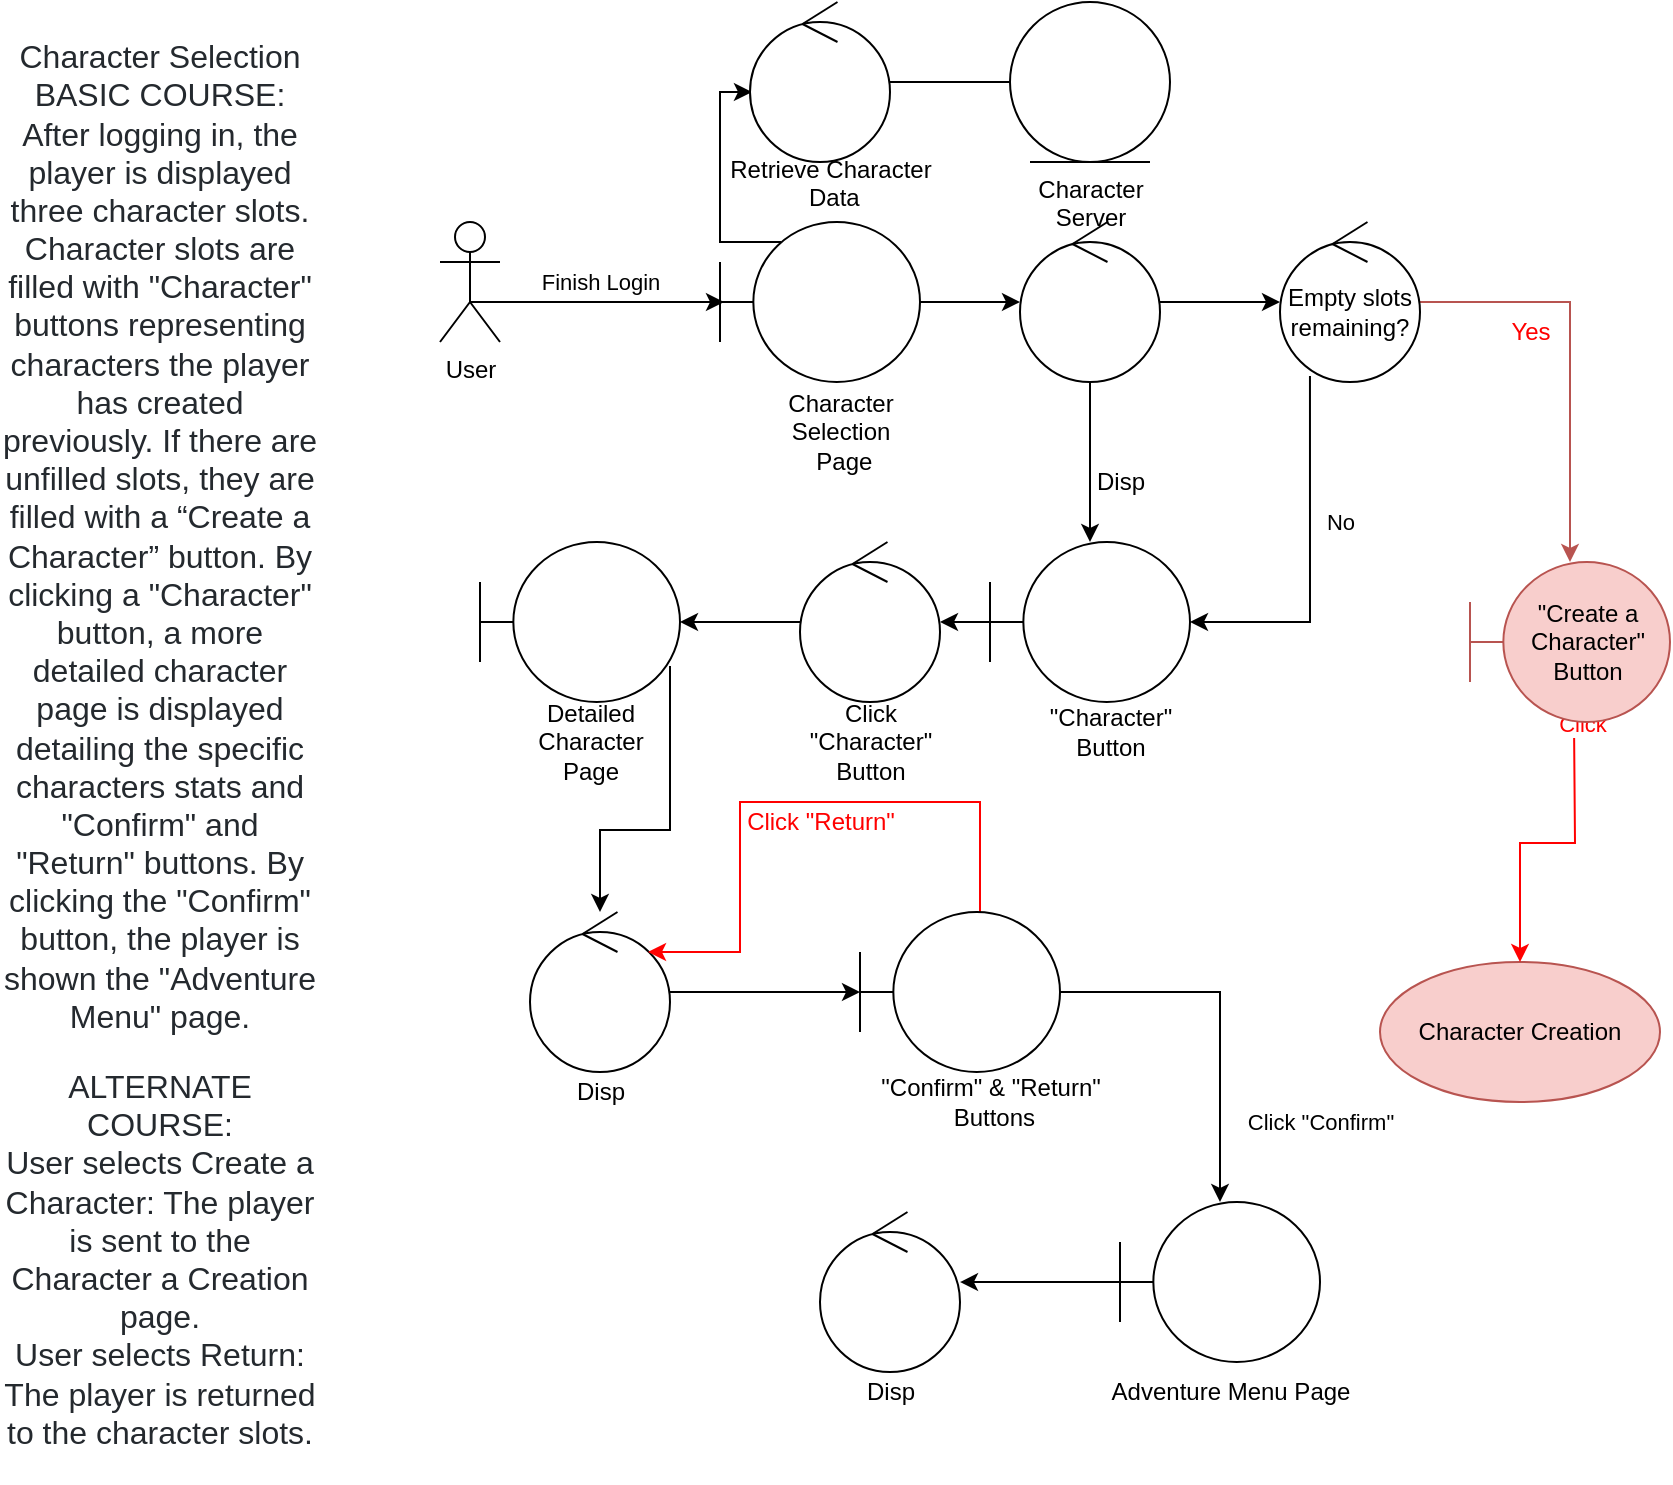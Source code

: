 <mxfile version="12.6.5" type="google"><diagram id="TLZ9YGL_y1dEbtrswzHk" name="Page-1"><mxGraphModel dx="1408" dy="748" grid="1" gridSize="10" guides="1" tooltips="1" connect="1" arrows="1" fold="1" page="1" pageScale="1" pageWidth="850" pageHeight="1100" math="0" shadow="0"><root><mxCell id="0"/><mxCell id="1" parent="0"/><mxCell id="G69qs1UezpssEq-hhZL3-1" value="User" style="shape=umlActor;verticalLabelPosition=bottom;labelBackgroundColor=#ffffff;verticalAlign=top;html=1;outlineConnect=0;" parent="1" vertex="1"><mxGeometry x="230" y="110" width="30" height="60" as="geometry"/></mxCell><mxCell id="G69qs1UezpssEq-hhZL3-20" value="Finish Login" style="edgeStyle=orthogonalEdgeStyle;rounded=0;orthogonalLoop=1;jettySize=auto;html=1;entryX=0.02;entryY=0.5;entryDx=0;entryDy=0;entryPerimeter=0;endArrow=classic;endFill=1;exitX=0.5;exitY=0.5;exitDx=0;exitDy=0;exitPerimeter=0;" parent="1" source="G69qs1UezpssEq-hhZL3-1" target="G69qs1UezpssEq-hhZL3-17" edge="1"><mxGeometry x="0.095" y="10" relative="1" as="geometry"><mxPoint x="480" y="115" as="sourcePoint"/><Array as="points"><mxPoint x="245" y="150"/></Array><mxPoint as="offset"/></mxGeometry></mxCell><mxCell id="YOZE_iDe2Q_MyWNg4tt9-4" style="edgeStyle=orthogonalEdgeStyle;rounded=0;orthogonalLoop=1;jettySize=auto;html=1;endArrow=classic;endFill=1;" edge="1" parent="1" source="G69qs1UezpssEq-hhZL3-17" target="G69qs1UezpssEq-hhZL3-21"><mxGeometry relative="1" as="geometry"/></mxCell><mxCell id="YOZE_iDe2Q_MyWNg4tt9-27" style="edgeStyle=orthogonalEdgeStyle;rounded=0;orthogonalLoop=1;jettySize=auto;html=1;endArrow=classic;endFill=1;exitX=0.3;exitY=0.163;exitDx=0;exitDy=0;exitPerimeter=0;entryX=0.014;entryY=0.563;entryDx=0;entryDy=0;entryPerimeter=0;" edge="1" parent="1" source="G69qs1UezpssEq-hhZL3-17" target="YOZE_iDe2Q_MyWNg4tt9-26"><mxGeometry relative="1" as="geometry"><mxPoint x="370" y="80" as="targetPoint"/><Array as="points"><mxPoint x="400" y="120"/><mxPoint x="370" y="120"/><mxPoint x="370" y="45"/></Array></mxGeometry></mxCell><mxCell id="G69qs1UezpssEq-hhZL3-17" value="" style="shape=umlBoundary;whiteSpace=wrap;html=1;" parent="1" vertex="1"><mxGeometry x="370" y="110" width="100" height="80" as="geometry"/></mxCell><mxCell id="YOZE_iDe2Q_MyWNg4tt9-13" value="" style="edgeStyle=orthogonalEdgeStyle;rounded=0;orthogonalLoop=1;jettySize=auto;html=1;endArrow=classic;endFill=1;" edge="1" parent="1" source="G69qs1UezpssEq-hhZL3-21" target="YOZE_iDe2Q_MyWNg4tt9-12"><mxGeometry relative="1" as="geometry"/></mxCell><mxCell id="YOZE_iDe2Q_MyWNg4tt9-54" style="edgeStyle=orthogonalEdgeStyle;rounded=0;orthogonalLoop=1;jettySize=auto;html=1;endArrow=classic;endFill=1;strokeColor=#000000;fontColor=#000000;" edge="1" parent="1" source="G69qs1UezpssEq-hhZL3-21" target="YOZE_iDe2Q_MyWNg4tt9-36"><mxGeometry relative="1" as="geometry"/></mxCell><mxCell id="G69qs1UezpssEq-hhZL3-21" value="" style="ellipse;shape=umlControl;whiteSpace=wrap;html=1;" parent="1" vertex="1"><mxGeometry x="520" y="110" width="70" height="80" as="geometry"/></mxCell><mxCell id="YOZE_iDe2Q_MyWNg4tt9-21" value="No" style="edgeStyle=orthogonalEdgeStyle;rounded=0;orthogonalLoop=1;jettySize=auto;html=1;endArrow=classic;endFill=1;exitX=0.214;exitY=0.963;exitDx=0;exitDy=0;exitPerimeter=0;" edge="1" parent="1" source="YOZE_iDe2Q_MyWNg4tt9-12" target="YOZE_iDe2Q_MyWNg4tt9-36"><mxGeometry x="-0.205" y="15" relative="1" as="geometry"><mxPoint x="665" y="270" as="targetPoint"/><Array as="points"><mxPoint x="665" y="310"/></Array><mxPoint as="offset"/></mxGeometry></mxCell><mxCell id="YOZE_iDe2Q_MyWNg4tt9-31" style="edgeStyle=orthogonalEdgeStyle;rounded=0;orthogonalLoop=1;jettySize=auto;html=1;endArrow=classic;endFill=1;fillColor=#f8cecc;strokeColor=#b85450;" edge="1" parent="1" source="YOZE_iDe2Q_MyWNg4tt9-12" target="YOZE_iDe2Q_MyWNg4tt9-29"><mxGeometry relative="1" as="geometry"/></mxCell><mxCell id="YOZE_iDe2Q_MyWNg4tt9-32" value="Yes" style="text;html=1;align=center;verticalAlign=middle;resizable=0;points=[];labelBackgroundColor=#ffffff;fontColor=#FF0000;" vertex="1" connectable="0" parent="YOZE_iDe2Q_MyWNg4tt9-31"><mxGeometry x="-0.268" y="-38" relative="1" as="geometry"><mxPoint x="18" y="15" as="offset"/></mxGeometry></mxCell><mxCell id="YOZE_iDe2Q_MyWNg4tt9-12" value="Empty slots&lt;br&gt;remaining?" style="ellipse;shape=umlControl;whiteSpace=wrap;html=1;" vertex="1" parent="1"><mxGeometry x="650" y="110" width="70" height="80" as="geometry"/></mxCell><mxCell id="G69qs1UezpssEq-hhZL3-23" value="" style="ellipse;shape=umlEntity;whiteSpace=wrap;html=1;" parent="1" vertex="1"><mxGeometry x="515" width="80" height="80" as="geometry"/></mxCell><mxCell id="G69qs1UezpssEq-hhZL3-41" value="Character Creation" style="ellipse;whiteSpace=wrap;html=1;fillColor=#f8cecc;strokeColor=#b85450;" parent="1" vertex="1"><mxGeometry x="700" y="480" width="140" height="70" as="geometry"/></mxCell><mxCell id="G69qs1UezpssEq-hhZL3-50" value="&lt;p style=&quot;box-sizing: border-box ; margin-top: 0px ; margin-bottom: 16px ; color: rgb(36 , 41 , 46) ; font-family: , &amp;#34;blinkmacsystemfont&amp;#34; , &amp;#34;segoe ui&amp;#34; , &amp;#34;helvetica&amp;#34; , &amp;#34;arial&amp;#34; , sans-serif , &amp;#34;apple color emoji&amp;#34; , &amp;#34;segoe ui emoji&amp;#34; ; font-size: 16px ; background-color: rgb(255 , 255 , 255)&quot;&gt;Character Selection&lt;br style=&quot;box-sizing: border-box&quot;&gt;BASIC COURSE:&lt;br style=&quot;box-sizing: border-box&quot;&gt;After logging in, the player is displayed three character slots. Character slots are filled with &quot;Character&quot; buttons representing characters the player has created previously. If there are unfilled slots, they are filled with a “Create a Character” button. By clicking a &quot;Character&quot; button, a more detailed character page is displayed detailing the specific characters stats and &quot;Confirm&quot; and &quot;Return&quot; buttons. By clicking the &quot;Confirm&quot; button, the player is shown the &quot;Adventure Menu&quot; page.&lt;/p&gt;&lt;p style=&quot;box-sizing: border-box ; margin-top: 0px ; margin-bottom: 16px ; color: rgb(36 , 41 , 46) ; font-family: , &amp;#34;blinkmacsystemfont&amp;#34; , &amp;#34;segoe ui&amp;#34; , &amp;#34;helvetica&amp;#34; , &amp;#34;arial&amp;#34; , sans-serif , &amp;#34;apple color emoji&amp;#34; , &amp;#34;segoe ui emoji&amp;#34; ; font-size: 16px ; background-color: rgb(255 , 255 , 255)&quot;&gt;ALTERNATE COURSE:&lt;br style=&quot;box-sizing: border-box&quot;&gt;User selects Create a Character: The player is sent to the Character a Creation page.&lt;br style=&quot;box-sizing: border-box&quot;&gt;User selects Return: The player is returned to the character slots.&lt;/p&gt;" style="text;html=1;strokeColor=none;fillColor=none;align=center;verticalAlign=middle;whiteSpace=wrap;rounded=0;" parent="1" vertex="1"><mxGeometry x="10" y="369" width="160" height="20" as="geometry"/></mxCell><mxCell id="YOZE_iDe2Q_MyWNg4tt9-6" value="&lt;span style=&quot;white-space: normal&quot;&gt;Character Selection&lt;br&gt;&amp;nbsp;Page&lt;/span&gt;" style="text;html=1;align=center;verticalAlign=middle;resizable=0;points=[];autosize=1;" vertex="1" parent="1"><mxGeometry x="370" y="200" width="120" height="30" as="geometry"/></mxCell><mxCell id="YOZE_iDe2Q_MyWNg4tt9-7" value="Character &lt;br&gt;Server" style="text;html=1;align=center;" vertex="1" parent="1"><mxGeometry x="525" y="80" width="60" height="30" as="geometry"/></mxCell><mxCell id="YOZE_iDe2Q_MyWNg4tt9-3" value="&lt;span style=&quot;white-space: normal&quot;&gt;Disp&lt;/span&gt;" style="text;html=1;align=center;verticalAlign=middle;resizable=0;points=[];autosize=1;" vertex="1" parent="1"><mxGeometry x="550" y="230" width="40" height="20" as="geometry"/></mxCell><mxCell id="YOZE_iDe2Q_MyWNg4tt9-28" style="edgeStyle=orthogonalEdgeStyle;rounded=0;orthogonalLoop=1;jettySize=auto;html=1;entryX=0;entryY=0.5;entryDx=0;entryDy=0;endArrow=none;endFill=0;" edge="1" parent="1" source="YOZE_iDe2Q_MyWNg4tt9-26" target="G69qs1UezpssEq-hhZL3-23"><mxGeometry relative="1" as="geometry"/></mxCell><mxCell id="YOZE_iDe2Q_MyWNg4tt9-26" value="" style="ellipse;shape=umlControl;whiteSpace=wrap;html=1;" vertex="1" parent="1"><mxGeometry x="385" width="70" height="80" as="geometry"/></mxCell><mxCell id="YOZE_iDe2Q_MyWNg4tt9-34" value="Click" style="edgeStyle=orthogonalEdgeStyle;rounded=0;orthogonalLoop=1;jettySize=auto;html=1;entryX=0.5;entryY=0;entryDx=0;entryDy=0;endArrow=classic;endFill=1;strokeColor=#FF0000;fontColor=#FF0000;" edge="1" parent="1" target="G69qs1UezpssEq-hhZL3-41"><mxGeometry x="0.184" y="-30" relative="1" as="geometry"><mxPoint x="797" y="360" as="sourcePoint"/><mxPoint x="797.03" y="428" as="targetPoint"/><mxPoint x="30" y="-30" as="offset"/></mxGeometry></mxCell><mxCell id="YOZE_iDe2Q_MyWNg4tt9-29" value="&quot;Create a Character&quot;&lt;br&gt;Button" style="shape=umlBoundary;whiteSpace=wrap;html=1;fillColor=#f8cecc;strokeColor=#b85450;" vertex="1" parent="1"><mxGeometry x="745" y="280" width="100" height="80" as="geometry"/></mxCell><mxCell id="YOZE_iDe2Q_MyWNg4tt9-39" style="edgeStyle=orthogonalEdgeStyle;rounded=0;orthogonalLoop=1;jettySize=auto;html=1;endArrow=classic;endFill=1;" edge="1" parent="1" source="YOZE_iDe2Q_MyWNg4tt9-36"><mxGeometry relative="1" as="geometry"><mxPoint x="480" y="310" as="targetPoint"/></mxGeometry></mxCell><mxCell id="YOZE_iDe2Q_MyWNg4tt9-36" value="" style="shape=umlBoundary;whiteSpace=wrap;html=1;" vertex="1" parent="1"><mxGeometry x="505" y="270" width="100" height="80" as="geometry"/></mxCell><mxCell id="YOZE_iDe2Q_MyWNg4tt9-43" style="edgeStyle=orthogonalEdgeStyle;rounded=0;orthogonalLoop=1;jettySize=auto;html=1;endArrow=classic;endFill=1;" edge="1" parent="1" source="YOZE_iDe2Q_MyWNg4tt9-40" target="YOZE_iDe2Q_MyWNg4tt9-42"><mxGeometry relative="1" as="geometry"/></mxCell><mxCell id="YOZE_iDe2Q_MyWNg4tt9-40" value="" style="ellipse;shape=umlControl;whiteSpace=wrap;html=1;" vertex="1" parent="1"><mxGeometry x="410" y="270" width="70" height="80" as="geometry"/></mxCell><mxCell id="YOZE_iDe2Q_MyWNg4tt9-48" style="edgeStyle=orthogonalEdgeStyle;rounded=0;orthogonalLoop=1;jettySize=auto;html=1;endArrow=classic;endFill=1;exitX=0.95;exitY=0.775;exitDx=0;exitDy=0;exitPerimeter=0;" edge="1" parent="1" source="YOZE_iDe2Q_MyWNg4tt9-42" target="YOZE_iDe2Q_MyWNg4tt9-47"><mxGeometry relative="1" as="geometry"><Array as="points"><mxPoint x="345" y="414"/><mxPoint x="310" y="414"/></Array></mxGeometry></mxCell><mxCell id="YOZE_iDe2Q_MyWNg4tt9-42" value="" style="shape=umlBoundary;whiteSpace=wrap;html=1;" vertex="1" parent="1"><mxGeometry x="250" y="270" width="100" height="80" as="geometry"/></mxCell><mxCell id="YOZE_iDe2Q_MyWNg4tt9-61" style="edgeStyle=orthogonalEdgeStyle;rounded=0;orthogonalLoop=1;jettySize=auto;html=1;entryX=0;entryY=0.5;entryDx=0;entryDy=0;entryPerimeter=0;endArrow=classic;endFill=1;strokeColor=#000000;fontColor=#000000;" edge="1" parent="1" source="YOZE_iDe2Q_MyWNg4tt9-47" target="YOZE_iDe2Q_MyWNg4tt9-58"><mxGeometry relative="1" as="geometry"/></mxCell><mxCell id="YOZE_iDe2Q_MyWNg4tt9-47" value="" style="ellipse;shape=umlControl;whiteSpace=wrap;html=1;" vertex="1" parent="1"><mxGeometry x="275" y="455" width="70" height="80" as="geometry"/></mxCell><mxCell id="YOZE_iDe2Q_MyWNg4tt9-49" value="Retrieve Character&lt;br&gt;&amp;nbsp;Data" style="text;html=1;align=center;" vertex="1" parent="1"><mxGeometry x="350" y="70" width="150" height="30" as="geometry"/></mxCell><mxCell id="YOZE_iDe2Q_MyWNg4tt9-50" value="&lt;span style=&quot;white-space: normal&quot;&gt;Disp&lt;/span&gt;" style="text;html=1;align=center;verticalAlign=middle;resizable=0;points=[];autosize=1;" vertex="1" parent="1"><mxGeometry x="290" y="535" width="40" height="20" as="geometry"/></mxCell><mxCell id="YOZE_iDe2Q_MyWNg4tt9-52" style="edgeStyle=orthogonalEdgeStyle;rounded=0;orthogonalLoop=1;jettySize=auto;html=1;exitX=0.5;exitY=1;exitDx=0;exitDy=0;endArrow=classic;endFill=1;" edge="1" parent="1" source="YOZE_iDe2Q_MyWNg4tt9-7" target="YOZE_iDe2Q_MyWNg4tt9-7"><mxGeometry relative="1" as="geometry"/></mxCell><mxCell id="YOZE_iDe2Q_MyWNg4tt9-55" value="&lt;span style=&quot;white-space: normal&quot;&gt;&quot;Character&quot;&lt;/span&gt;&lt;br style=&quot;white-space: normal&quot;&gt;&lt;span style=&quot;white-space: normal&quot;&gt;Button&lt;/span&gt;" style="text;html=1;align=center;verticalAlign=middle;resizable=0;points=[];autosize=1;fontColor=#000000;" vertex="1" parent="1"><mxGeometry x="525" y="350" width="80" height="30" as="geometry"/></mxCell><mxCell id="YOZE_iDe2Q_MyWNg4tt9-57" value="&lt;span style=&quot;white-space: normal&quot;&gt;Click &quot;Character&quot; Button&lt;/span&gt;" style="text;html=1;align=center;verticalAlign=middle;resizable=0;points=[];autosize=1;fontColor=#000000;" vertex="1" parent="1"><mxGeometry x="375" y="360" width="140" height="20" as="geometry"/></mxCell><mxCell id="YOZE_iDe2Q_MyWNg4tt9-63" style="edgeStyle=orthogonalEdgeStyle;rounded=0;orthogonalLoop=1;jettySize=auto;html=1;endArrow=classic;endFill=1;strokeColor=#FF0000;fontColor=#000000;entryX=0.843;entryY=0.25;entryDx=0;entryDy=0;entryPerimeter=0;" edge="1" parent="1" source="YOZE_iDe2Q_MyWNg4tt9-58" target="YOZE_iDe2Q_MyWNg4tt9-47"><mxGeometry relative="1" as="geometry"><Array as="points"><mxPoint x="500" y="400"/><mxPoint x="380" y="400"/><mxPoint x="380" y="475"/></Array></mxGeometry></mxCell><mxCell id="YOZE_iDe2Q_MyWNg4tt9-65" value="Click &quot;Return&quot;" style="text;html=1;align=center;verticalAlign=middle;resizable=0;points=[];labelBackgroundColor=#ffffff;fontColor=#FF0000;" vertex="1" connectable="0" parent="YOZE_iDe2Q_MyWNg4tt9-63"><mxGeometry x="0.013" y="1" relative="1" as="geometry"><mxPoint x="15" y="9" as="offset"/></mxGeometry></mxCell><mxCell id="YOZE_iDe2Q_MyWNg4tt9-67" value="Click &quot;Confirm&quot;" style="edgeStyle=orthogonalEdgeStyle;rounded=0;orthogonalLoop=1;jettySize=auto;html=1;endArrow=classic;endFill=1;strokeColor=#000000;fontColor=#000000;" edge="1" parent="1" source="YOZE_iDe2Q_MyWNg4tt9-58" target="YOZE_iDe2Q_MyWNg4tt9-66"><mxGeometry x="0.568" y="50" relative="1" as="geometry"><mxPoint as="offset"/></mxGeometry></mxCell><mxCell id="YOZE_iDe2Q_MyWNg4tt9-58" value="" style="shape=umlBoundary;whiteSpace=wrap;html=1;" vertex="1" parent="1"><mxGeometry x="440" y="455" width="100" height="80" as="geometry"/></mxCell><mxCell id="YOZE_iDe2Q_MyWNg4tt9-60" value="&lt;span style=&quot;white-space: normal&quot;&gt;Detailed Character Page&lt;/span&gt;" style="text;html=1;align=center;verticalAlign=middle;resizable=0;points=[];autosize=1;fontColor=#000000;" vertex="1" parent="1"><mxGeometry x="230" y="360" width="150" height="20" as="geometry"/></mxCell><mxCell id="YOZE_iDe2Q_MyWNg4tt9-62" value="&quot;Confirm&quot; &amp;amp; &quot;Return&quot;&lt;br&gt;&amp;nbsp;Buttons" style="text;html=1;align=center;verticalAlign=middle;resizable=0;points=[];autosize=1;fontColor=#000000;" vertex="1" parent="1"><mxGeometry x="440" y="535" width="130" height="30" as="geometry"/></mxCell><mxCell id="YOZE_iDe2Q_MyWNg4tt9-72" style="edgeStyle=orthogonalEdgeStyle;rounded=0;orthogonalLoop=1;jettySize=auto;html=1;entryX=1;entryY=0.438;entryDx=0;entryDy=0;entryPerimeter=0;endArrow=classic;endFill=1;strokeColor=#000000;fontColor=#000000;" edge="1" parent="1" source="YOZE_iDe2Q_MyWNg4tt9-66" target="YOZE_iDe2Q_MyWNg4tt9-70"><mxGeometry relative="1" as="geometry"/></mxCell><mxCell id="YOZE_iDe2Q_MyWNg4tt9-66" value="" style="shape=umlBoundary;whiteSpace=wrap;html=1;" vertex="1" parent="1"><mxGeometry x="570" y="600" width="100" height="80" as="geometry"/></mxCell><mxCell id="YOZE_iDe2Q_MyWNg4tt9-68" value="Adventure Menu Page" style="text;html=1;align=center;verticalAlign=middle;resizable=0;points=[];autosize=1;fontColor=#000000;" vertex="1" parent="1"><mxGeometry x="560" y="685" width="130" height="20" as="geometry"/></mxCell><mxCell id="YOZE_iDe2Q_MyWNg4tt9-70" value="" style="ellipse;shape=umlControl;whiteSpace=wrap;html=1;" vertex="1" parent="1"><mxGeometry x="420" y="605" width="70" height="80" as="geometry"/></mxCell><mxCell id="YOZE_iDe2Q_MyWNg4tt9-71" value="&lt;span style=&quot;white-space: normal&quot;&gt;Disp&lt;/span&gt;" style="text;html=1;align=center;verticalAlign=middle;resizable=0;points=[];autosize=1;" vertex="1" parent="1"><mxGeometry x="435" y="685" width="40" height="20" as="geometry"/></mxCell></root></mxGraphModel></diagram></mxfile>
